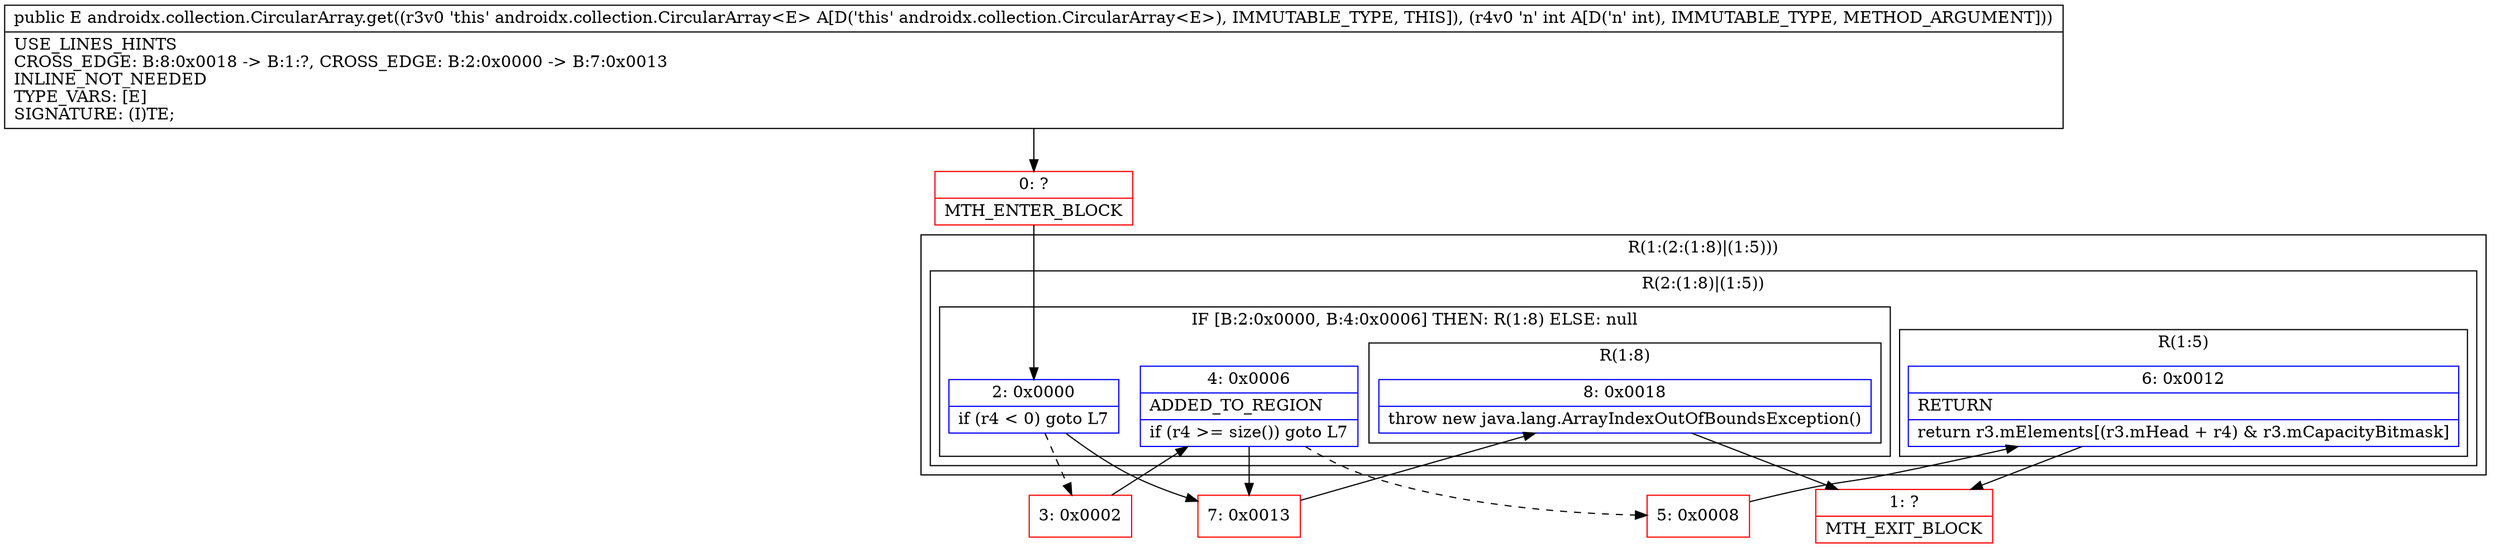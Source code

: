 digraph "CFG forandroidx.collection.CircularArray.get(I)Ljava\/lang\/Object;" {
subgraph cluster_Region_1140849653 {
label = "R(1:(2:(1:8)|(1:5)))";
node [shape=record,color=blue];
subgraph cluster_Region_240113213 {
label = "R(2:(1:8)|(1:5))";
node [shape=record,color=blue];
subgraph cluster_IfRegion_1383758643 {
label = "IF [B:2:0x0000, B:4:0x0006] THEN: R(1:8) ELSE: null";
node [shape=record,color=blue];
Node_2 [shape=record,label="{2\:\ 0x0000|if (r4 \< 0) goto L7\l}"];
Node_4 [shape=record,label="{4\:\ 0x0006|ADDED_TO_REGION\l|if (r4 \>= size()) goto L7\l}"];
subgraph cluster_Region_1910744917 {
label = "R(1:8)";
node [shape=record,color=blue];
Node_8 [shape=record,label="{8\:\ 0x0018|throw new java.lang.ArrayIndexOutOfBoundsException()\l}"];
}
}
subgraph cluster_Region_1308613327 {
label = "R(1:5)";
node [shape=record,color=blue];
Node_6 [shape=record,label="{6\:\ 0x0012|RETURN\l|return r3.mElements[(r3.mHead + r4) & r3.mCapacityBitmask]\l}"];
}
}
}
Node_0 [shape=record,color=red,label="{0\:\ ?|MTH_ENTER_BLOCK\l}"];
Node_3 [shape=record,color=red,label="{3\:\ 0x0002}"];
Node_5 [shape=record,color=red,label="{5\:\ 0x0008}"];
Node_1 [shape=record,color=red,label="{1\:\ ?|MTH_EXIT_BLOCK\l}"];
Node_7 [shape=record,color=red,label="{7\:\ 0x0013}"];
MethodNode[shape=record,label="{public E androidx.collection.CircularArray.get((r3v0 'this' androidx.collection.CircularArray\<E\> A[D('this' androidx.collection.CircularArray\<E\>), IMMUTABLE_TYPE, THIS]), (r4v0 'n' int A[D('n' int), IMMUTABLE_TYPE, METHOD_ARGUMENT]))  | USE_LINES_HINTS\lCROSS_EDGE: B:8:0x0018 \-\> B:1:?, CROSS_EDGE: B:2:0x0000 \-\> B:7:0x0013\lINLINE_NOT_NEEDED\lTYPE_VARS: [E]\lSIGNATURE: (I)TE;\l}"];
MethodNode -> Node_0;Node_2 -> Node_3[style=dashed];
Node_2 -> Node_7;
Node_4 -> Node_5[style=dashed];
Node_4 -> Node_7;
Node_8 -> Node_1;
Node_6 -> Node_1;
Node_0 -> Node_2;
Node_3 -> Node_4;
Node_5 -> Node_6;
Node_7 -> Node_8;
}

